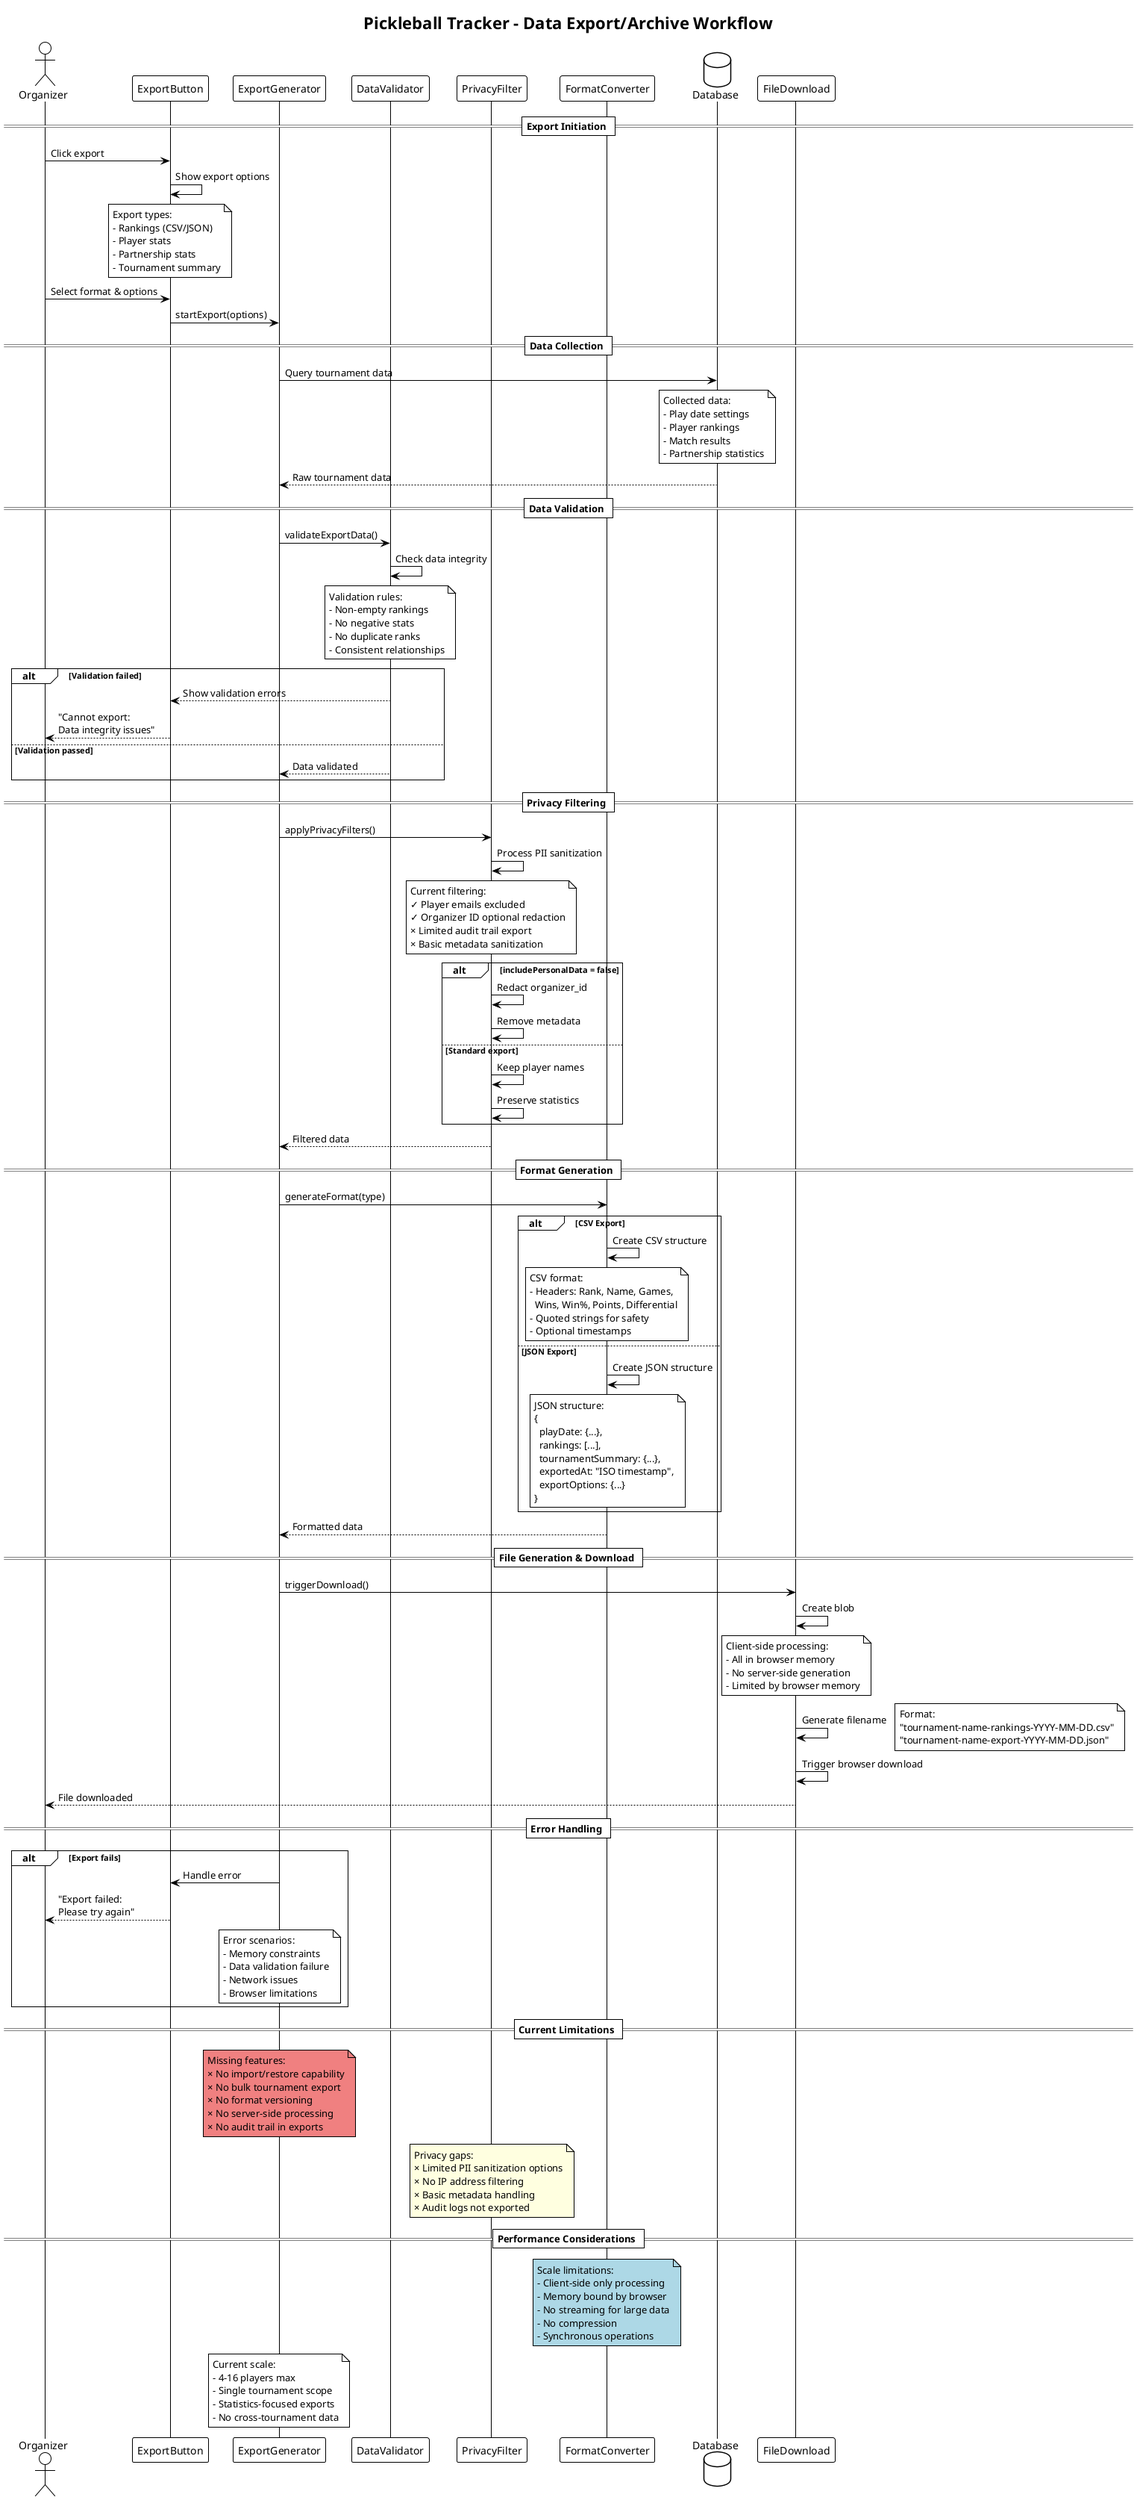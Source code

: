 @startuml Data Export Archive Workflow
!theme plain

title Pickleball Tracker - Data Export/Archive Workflow

actor "Organizer" as Organizer
participant "ExportButton" as ExportUI
participant "ExportGenerator" as Generator
participant "DataValidator" as Validator
participant "PrivacyFilter" as Privacy
participant "FormatConverter" as Converter
database "Database" as DB
participant "FileDownload" as Download

== Export Initiation ==
Organizer -> ExportUI: Click export
ExportUI -> ExportUI: Show export options
note over ExportUI: Export types:\n- Rankings (CSV/JSON)\n- Player stats\n- Partnership stats\n- Tournament summary

Organizer -> ExportUI: Select format & options
ExportUI -> Generator: startExport(options)

== Data Collection ==
Generator -> DB: Query tournament data
note over DB: Collected data:\n- Play date settings\n- Player rankings\n- Match results\n- Partnership statistics

DB --> Generator: Raw tournament data

== Data Validation ==
Generator -> Validator: validateExportData()

Validator -> Validator: Check data integrity
note over Validator: Validation rules:\n- Non-empty rankings\n- No negative stats\n- No duplicate ranks\n- Consistent relationships

alt Validation failed
    Validator --> ExportUI: Show validation errors
    ExportUI --> Organizer: "Cannot export:\nData integrity issues"
else Validation passed
    Validator --> Generator: Data validated
end

== Privacy Filtering ==
Generator -> Privacy: applyPrivacyFilters()

Privacy -> Privacy: Process PII sanitization
note over Privacy: Current filtering:\n✓ Player emails excluded\n✓ Organizer ID optional redaction\n× Limited audit trail export\n× Basic metadata sanitization

alt includePersonalData = false
    Privacy -> Privacy: Redact organizer_id
    Privacy -> Privacy: Remove metadata
else Standard export
    Privacy -> Privacy: Keep player names
    Privacy -> Privacy: Preserve statistics
end

Privacy --> Generator: Filtered data

== Format Generation ==
Generator -> Converter: generateFormat(type)

alt CSV Export
    Converter -> Converter: Create CSV structure
    note over Converter: CSV format:\n- Headers: Rank, Name, Games,\n  Wins, Win%, Points, Differential\n- Quoted strings for safety\n- Optional timestamps
    
else JSON Export
    Converter -> Converter: Create JSON structure
    note over Converter: JSON structure:\n{\n  playDate: {...},\n  rankings: [...],\n  tournamentSummary: {...},\n  exportedAt: "ISO timestamp",\n  exportOptions: {...}\n}
end

Converter --> Generator: Formatted data

== File Generation & Download ==
Generator -> Download: triggerDownload()

Download -> Download: Create blob
note over Download: Client-side processing:\n- All in browser memory\n- No server-side generation\n- Limited by browser memory

Download -> Download: Generate filename
note right: Format:\n"tournament-name-rankings-YYYY-MM-DD.csv"\n"tournament-name-export-YYYY-MM-DD.json"

Download -> Download: Trigger browser download
Download --> Organizer: File downloaded

== Error Handling ==
alt Export fails
    Generator -> ExportUI: Handle error
    ExportUI --> Organizer: "Export failed:\nPlease try again"
    
    note over Generator: Error scenarios:\n- Memory constraints\n- Data validation failure\n- Network issues\n- Browser limitations
end

== Current Limitations ==
note over Generator #lightcoral: Missing features:\n× No import/restore capability\n× No bulk tournament export\n× No format versioning\n× No server-side processing\n× No audit trail in exports

note over Privacy #lightyellow: Privacy gaps:\n× Limited PII sanitization options\n× No IP address filtering\n× Basic metadata handling\n× Audit logs not exported

== Performance Considerations ==
note over Converter #lightblue: Scale limitations:\n- Client-side only processing\n- Memory bound by browser\n- No streaming for large data\n- No compression\n- Synchronous operations

note over Generator: Current scale:\n- 4-16 players max\n- Single tournament scope\n- Statistics-focused exports\n- No cross-tournament data

@enduml